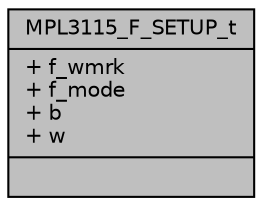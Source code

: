 digraph "MPL3115_F_SETUP_t"
{
  edge [fontname="Helvetica",fontsize="10",labelfontname="Helvetica",labelfontsize="10"];
  node [fontname="Helvetica",fontsize="10",shape=record];
  Node1 [label="{MPL3115_F_SETUP_t\n|+ f_wmrk\l+ f_mode\l+ b\l+ w\l|}",height=0.2,width=0.4,color="black", fillcolor="grey75", style="filled", fontcolor="black"];
}
